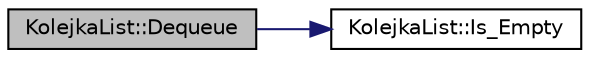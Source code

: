 digraph G
{
  edge [fontname="Helvetica",fontsize="10",labelfontname="Helvetica",labelfontsize="10"];
  node [fontname="Helvetica",fontsize="10",shape=record];
  rankdir="LR";
  Node1 [label="KolejkaList::Dequeue",height=0.2,width=0.4,color="black", fillcolor="grey75", style="filled" fontcolor="black"];
  Node1 -> Node2 [color="midnightblue",fontsize="10",style="solid",fontname="Helvetica"];
  Node2 [label="KolejkaList::Is_Empty",height=0.2,width=0.4,color="black", fillcolor="white", style="filled",URL="$class_kolejka_list.html#a01e25ebc413dd553b7fa0f966fa2c2c8",tooltip="Sprawdzanie czy kolejka jest pusta."];
}
